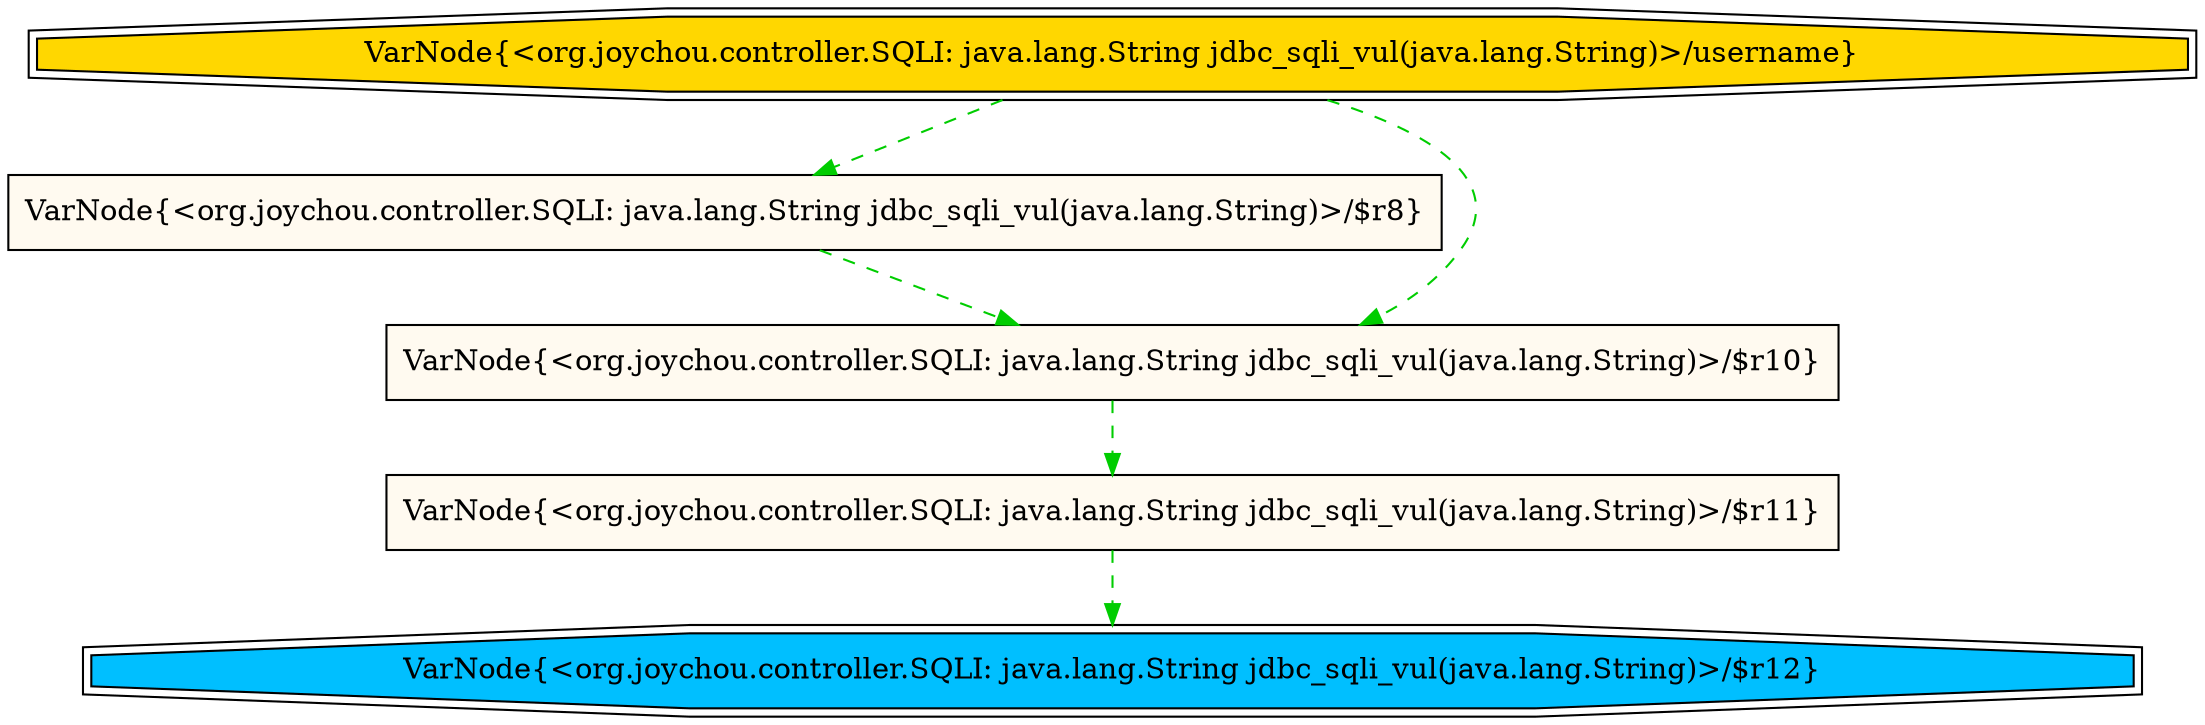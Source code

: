 digraph G {
  node [];
  edge [];
  "VarNode{<org.joychou.controller.SQLI: java.lang.String jdbc_sqli_vul(java.lang.String)>/username}" [fillcolor=gold,shape=doubleoctagon,style=filled];
  "VarNode{<org.joychou.controller.SQLI: java.lang.String jdbc_sqli_vul(java.lang.String)>/$r12}" [fillcolor=deepskyblue,shape=doubleoctagon,style=filled];
  "VarNode{<org.joychou.controller.SQLI: java.lang.String jdbc_sqli_vul(java.lang.String)>/$r8}" [fillcolor=floralwhite,shape=box,style=filled];
  "VarNode{<org.joychou.controller.SQLI: java.lang.String jdbc_sqli_vul(java.lang.String)>/$r10}" [fillcolor=floralwhite,shape=box,style=filled];
  "VarNode{<org.joychou.controller.SQLI: java.lang.String jdbc_sqli_vul(java.lang.String)>/$r11}" [fillcolor=floralwhite,shape=box,style=filled];
  "VarNode{<org.joychou.controller.SQLI: java.lang.String jdbc_sqli_vul(java.lang.String)>/username}" -> "VarNode{<org.joychou.controller.SQLI: java.lang.String jdbc_sqli_vul(java.lang.String)>/$r8}" [color=green3,style=dashed];
  "VarNode{<org.joychou.controller.SQLI: java.lang.String jdbc_sqli_vul(java.lang.String)>/username}" -> "VarNode{<org.joychou.controller.SQLI: java.lang.String jdbc_sqli_vul(java.lang.String)>/$r10}" [color=green3,style=dashed];
  "VarNode{<org.joychou.controller.SQLI: java.lang.String jdbc_sqli_vul(java.lang.String)>/$r8}" -> "VarNode{<org.joychou.controller.SQLI: java.lang.String jdbc_sqli_vul(java.lang.String)>/$r10}" [color=green3,style=dashed];
  "VarNode{<org.joychou.controller.SQLI: java.lang.String jdbc_sqli_vul(java.lang.String)>/$r10}" -> "VarNode{<org.joychou.controller.SQLI: java.lang.String jdbc_sqli_vul(java.lang.String)>/$r11}" [color=green3,style=dashed];
  "VarNode{<org.joychou.controller.SQLI: java.lang.String jdbc_sqli_vul(java.lang.String)>/$r11}" -> "VarNode{<org.joychou.controller.SQLI: java.lang.String jdbc_sqli_vul(java.lang.String)>/$r12}" [color=green3,style=dashed];
}
